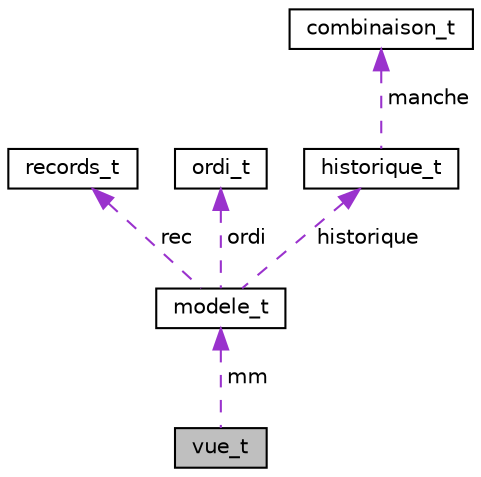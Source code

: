 digraph "vue_t"
{
  edge [fontname="Helvetica",fontsize="10",labelfontname="Helvetica",labelfontsize="10"];
  node [fontname="Helvetica",fontsize="10",shape=record];
  Node1 [label="vue_t",height=0.2,width=0.4,color="black", fillcolor="grey75", style="filled", fontcolor="black"];
  Node2 -> Node1 [dir="back",color="darkorchid3",fontsize="10",style="dashed",label=" mm" ,fontname="Helvetica"];
  Node2 [label="modele_t",height=0.2,width=0.4,color="black", fillcolor="white", style="filled",URL="$structmodele__t.html",tooltip="Implémentation du modèle pour le jeu Mastermind. "];
  Node3 -> Node2 [dir="back",color="darkorchid3",fontsize="10",style="dashed",label=" rec" ,fontname="Helvetica"];
  Node3 [label="records_t",height=0.2,width=0.4,color="black", fillcolor="white", style="filled",URL="$structrecords__t.html",tooltip="Structure contenant les outils suplémentaires nécessaires pour les records. "];
  Node4 -> Node2 [dir="back",color="darkorchid3",fontsize="10",style="dashed",label=" ordi" ,fontname="Helvetica"];
  Node4 [label="ordi_t",height=0.2,width=0.4,color="black", fillcolor="white", style="filled",URL="$structordi__t.html",tooltip="Structure contenant les outils suplémentaires nécessaires pour l&#39;algorithme de l&#39;ordinateur. "];
  Node5 -> Node2 [dir="back",color="darkorchid3",fontsize="10",style="dashed",label=" historique" ,fontname="Helvetica"];
  Node5 [label="historique_t",height=0.2,width=0.4,color="black", fillcolor="white", style="filled",URL="$structhistorique__t.html",tooltip="Structure contenant l&#39;historique de toutes les combinaisons. "];
  Node6 -> Node5 [dir="back",color="darkorchid3",fontsize="10",style="dashed",label=" manche" ,fontname="Helvetica"];
  Node6 [label="combinaison_t",height=0.2,width=0.4,color="black", fillcolor="white", style="filled",URL="$structcombinaison__t.html",tooltip="Représentation d&#39;une combinaison de couleurs et de son score. "];
}
